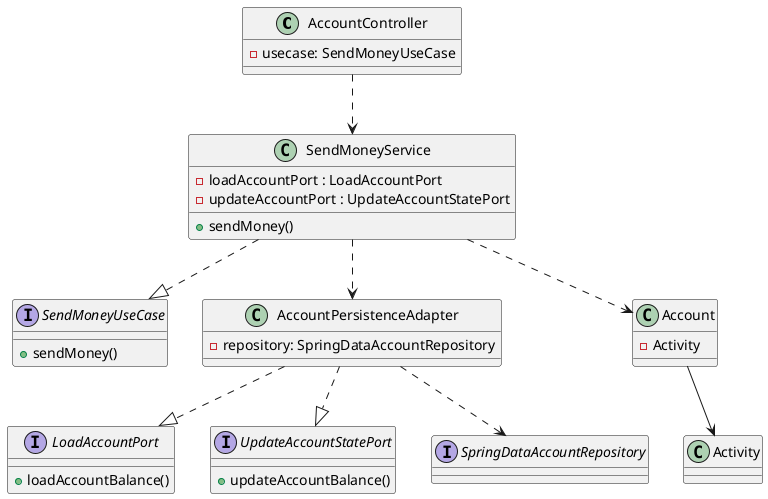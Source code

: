 @startuml
class AccountController {
    - usecase: SendMoneyUseCase
}

interface SendMoneyUseCase {
    + sendMoney()
}

class SendMoneyService {
    - loadAccountPort : LoadAccountPort
    - updateAccountPort : UpdateAccountStatePort
    + sendMoney()
}

interface LoadAccountPort {
    + loadAccountBalance()
}

interface UpdateAccountStatePort {
    + updateAccountBalance()
}

class AccountPersistenceAdapter {
    - repository: SpringDataAccountRepository
}

interface SpringDataAccountRepository

class Account {
    - Activity
}

class Activity

AccountPersistenceAdapter ..> SpringDataAccountRepository
AccountPersistenceAdapter ..|> LoadAccountPort
AccountPersistenceAdapter ..|> UpdateAccountStatePort

SendMoneyService ..> AccountPersistenceAdapter
SendMoneyService ..|> SendMoneyUseCase

AccountController ..> SendMoneyService

SendMoneyService ..> Account
Account --> Activity
@enduml
